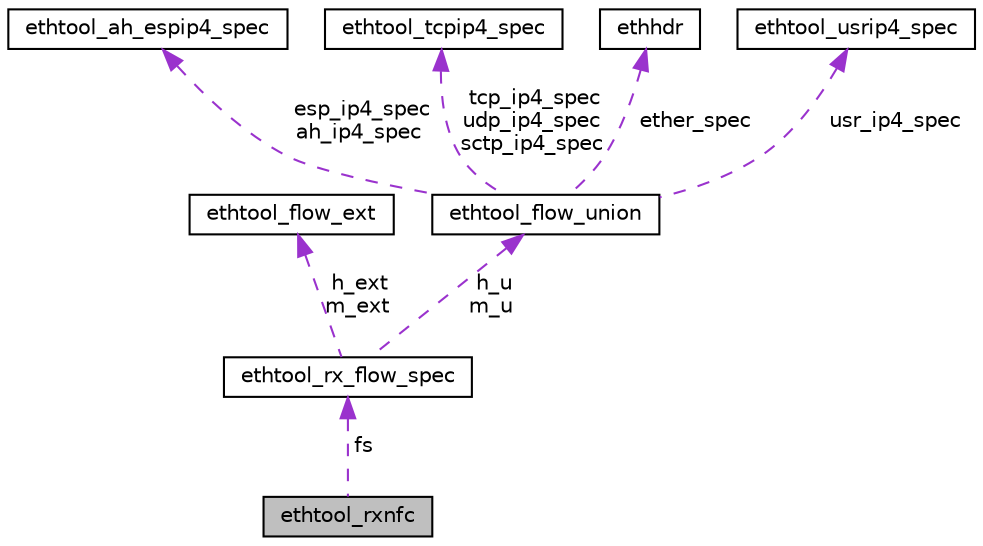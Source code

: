 digraph G
{
  edge [fontname="Helvetica",fontsize="10",labelfontname="Helvetica",labelfontsize="10"];
  node [fontname="Helvetica",fontsize="10",shape=record];
  Node1 [label="ethtool_rxnfc",height=0.2,width=0.4,color="black", fillcolor="grey75", style="filled" fontcolor="black"];
  Node2 -> Node1 [dir="back",color="darkorchid3",fontsize="10",style="dashed",label=" fs" ,fontname="Helvetica"];
  Node2 [label="ethtool_rx_flow_spec",height=0.2,width=0.4,color="black", fillcolor="white", style="filled",URL="$structethtool__rx__flow__spec.html"];
  Node3 -> Node2 [dir="back",color="darkorchid3",fontsize="10",style="dashed",label=" h_ext\nm_ext" ,fontname="Helvetica"];
  Node3 [label="ethtool_flow_ext",height=0.2,width=0.4,color="black", fillcolor="white", style="filled",URL="$structethtool__flow__ext.html"];
  Node4 -> Node2 [dir="back",color="darkorchid3",fontsize="10",style="dashed",label=" h_u\nm_u" ,fontname="Helvetica"];
  Node4 [label="ethtool_flow_union",height=0.2,width=0.4,color="black", fillcolor="white", style="filled",URL="$unionethtool__flow__union.html"];
  Node5 -> Node4 [dir="back",color="darkorchid3",fontsize="10",style="dashed",label=" esp_ip4_spec\nah_ip4_spec" ,fontname="Helvetica"];
  Node5 [label="ethtool_ah_espip4_spec",height=0.2,width=0.4,color="black", fillcolor="white", style="filled",URL="$structethtool__ah__espip4__spec.html"];
  Node6 -> Node4 [dir="back",color="darkorchid3",fontsize="10",style="dashed",label=" tcp_ip4_spec\nudp_ip4_spec\nsctp_ip4_spec" ,fontname="Helvetica"];
  Node6 [label="ethtool_tcpip4_spec",height=0.2,width=0.4,color="black", fillcolor="white", style="filled",URL="$structethtool__tcpip4__spec.html"];
  Node7 -> Node4 [dir="back",color="darkorchid3",fontsize="10",style="dashed",label=" ether_spec" ,fontname="Helvetica"];
  Node7 [label="ethhdr",height=0.2,width=0.4,color="black", fillcolor="white", style="filled",URL="$structethhdr.html"];
  Node8 -> Node4 [dir="back",color="darkorchid3",fontsize="10",style="dashed",label=" usr_ip4_spec" ,fontname="Helvetica"];
  Node8 [label="ethtool_usrip4_spec",height=0.2,width=0.4,color="black", fillcolor="white", style="filled",URL="$structethtool__usrip4__spec.html"];
}
